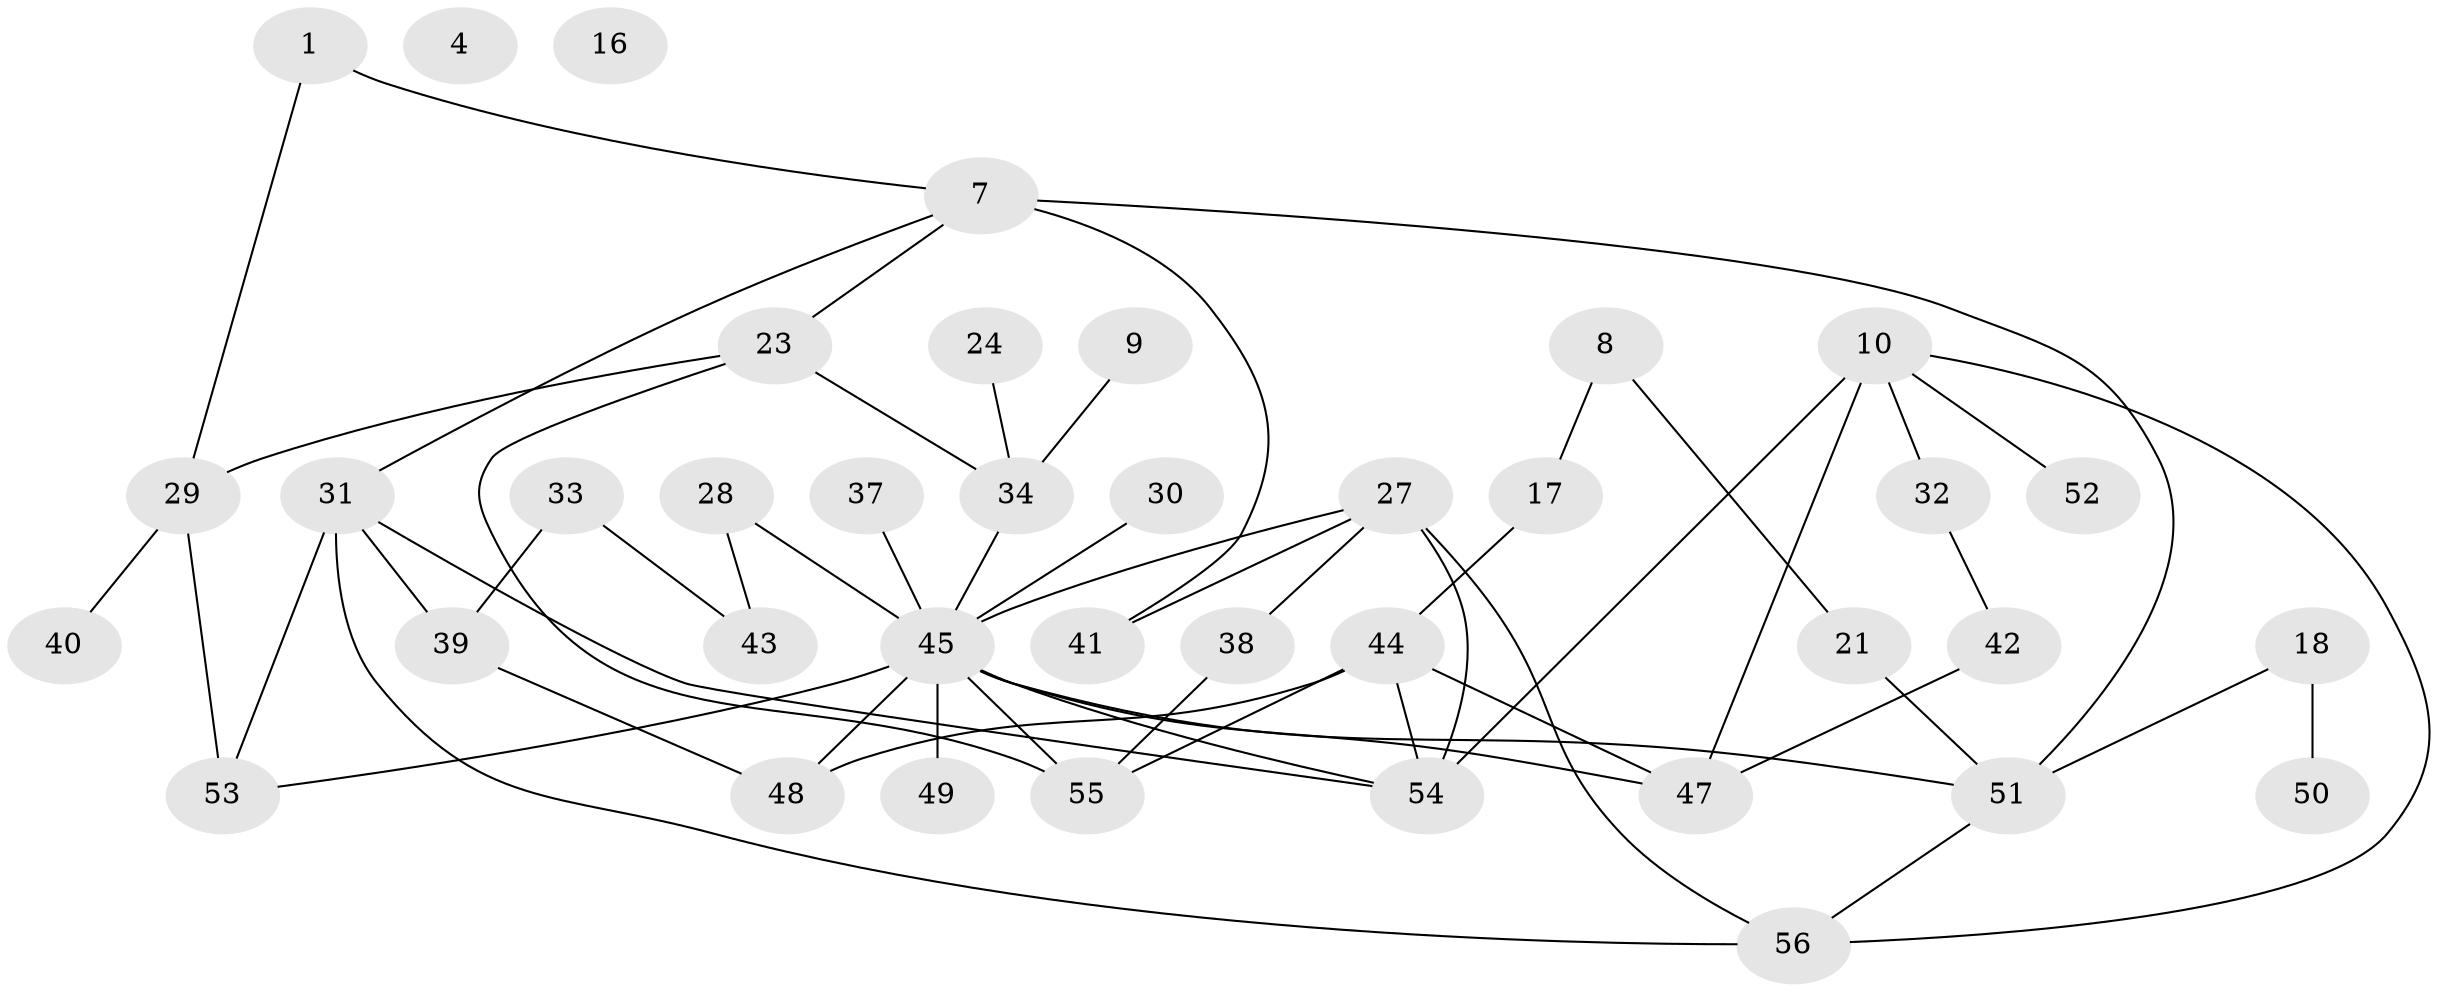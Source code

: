 // original degree distribution, {2: 0.26785714285714285, 3: 0.17857142857142858, 5: 0.08928571428571429, 0: 0.03571428571428571, 4: 0.16071428571428573, 1: 0.19642857142857142, 6: 0.07142857142857142}
// Generated by graph-tools (version 1.1) at 2025/43/03/04/25 21:43:20]
// undirected, 39 vertices, 56 edges
graph export_dot {
graph [start="1"]
  node [color=gray90,style=filled];
  1;
  4;
  7 [super="+3"];
  8;
  9;
  10;
  16;
  17;
  18 [super="+11"];
  21;
  23;
  24;
  27 [super="+13+25"];
  28;
  29;
  30;
  31;
  32;
  33 [super="+15"];
  34;
  37;
  38;
  39 [super="+5"];
  40;
  41;
  42;
  43 [super="+12"];
  44;
  45 [super="+22+26"];
  47 [super="+19"];
  48 [super="+20"];
  49;
  50;
  51 [super="+46"];
  52;
  53;
  54 [super="+36"];
  55 [super="+35"];
  56 [super="+2"];
  1 -- 29;
  1 -- 7;
  7 -- 31;
  7 -- 51 [weight=2];
  7 -- 23;
  7 -- 41;
  8 -- 17;
  8 -- 21;
  9 -- 34;
  10 -- 32;
  10 -- 52;
  10 -- 54 [weight=2];
  10 -- 47;
  10 -- 56;
  17 -- 44;
  18 -- 50;
  18 -- 51;
  21 -- 51;
  23 -- 29;
  23 -- 34;
  23 -- 55;
  24 -- 34;
  27 -- 41;
  27 -- 56;
  27 -- 45;
  27 -- 38;
  27 -- 54;
  28 -- 43;
  28 -- 45;
  29 -- 40;
  29 -- 53;
  30 -- 45;
  31 -- 39 [weight=2];
  31 -- 53;
  31 -- 56;
  31 -- 54;
  32 -- 42;
  33 -- 43;
  33 -- 39;
  34 -- 45;
  37 -- 45;
  38 -- 55;
  39 -- 48;
  42 -- 47;
  44 -- 47 [weight=2];
  44 -- 48;
  44 -- 54;
  44 -- 55;
  45 -- 53;
  45 -- 54;
  45 -- 51;
  45 -- 47;
  45 -- 48;
  45 -- 49;
  45 -- 55 [weight=2];
  51 -- 56;
}
